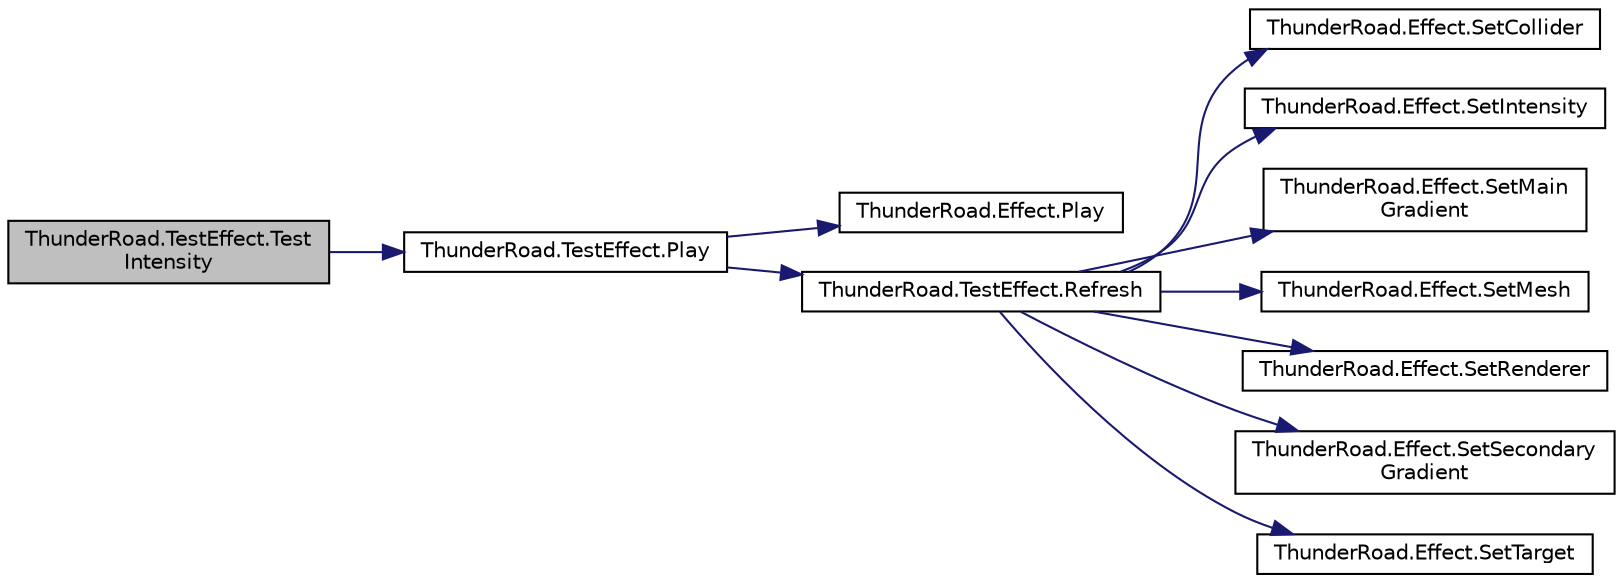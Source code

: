 digraph "ThunderRoad.TestEffect.TestIntensity"
{
 // LATEX_PDF_SIZE
  edge [fontname="Helvetica",fontsize="10",labelfontname="Helvetica",labelfontsize="10"];
  node [fontname="Helvetica",fontsize="10",shape=record];
  rankdir="LR";
  Node1 [label="ThunderRoad.TestEffect.Test\lIntensity",height=0.2,width=0.4,color="black", fillcolor="grey75", style="filled", fontcolor="black",tooltip="Tests the intensity."];
  Node1 -> Node2 [color="midnightblue",fontsize="10",style="solid",fontname="Helvetica"];
  Node2 [label="ThunderRoad.TestEffect.Play",height=0.2,width=0.4,color="black", fillcolor="white", style="filled",URL="$class_thunder_road_1_1_test_effect.html#ad44f66033c73112109814f385c7e94ee",tooltip="Plays this instance."];
  Node2 -> Node3 [color="midnightblue",fontsize="10",style="solid",fontname="Helvetica"];
  Node3 [label="ThunderRoad.Effect.Play",height=0.2,width=0.4,color="black", fillcolor="white", style="filled",URL="$class_thunder_road_1_1_effect.html#aa6f9d974e1983321b0da229a53a1d817",tooltip="Plays this instance."];
  Node2 -> Node4 [color="midnightblue",fontsize="10",style="solid",fontname="Helvetica"];
  Node4 [label="ThunderRoad.TestEffect.Refresh",height=0.2,width=0.4,color="black", fillcolor="white", style="filled",URL="$class_thunder_road_1_1_test_effect.html#a00b621677fd88f6929b965acb14d309a",tooltip="Refreshes this instance."];
  Node4 -> Node5 [color="midnightblue",fontsize="10",style="solid",fontname="Helvetica"];
  Node5 [label="ThunderRoad.Effect.SetCollider",height=0.2,width=0.4,color="black", fillcolor="white", style="filled",URL="$class_thunder_road_1_1_effect.html#a89d2f388aa951a3eda1607b3b40834d4",tooltip="Sets the collider."];
  Node4 -> Node6 [color="midnightblue",fontsize="10",style="solid",fontname="Helvetica"];
  Node6 [label="ThunderRoad.Effect.SetIntensity",height=0.2,width=0.4,color="black", fillcolor="white", style="filled",URL="$class_thunder_road_1_1_effect.html#a3881f1417a2ddfaa40c7bcc01b15a9cf",tooltip="Sets the intensity."];
  Node4 -> Node7 [color="midnightblue",fontsize="10",style="solid",fontname="Helvetica"];
  Node7 [label="ThunderRoad.Effect.SetMain\lGradient",height=0.2,width=0.4,color="black", fillcolor="white", style="filled",URL="$class_thunder_road_1_1_effect.html#a488fe78cdf533ed48b6ef1ac2e3614db",tooltip="Sets the main gradient."];
  Node4 -> Node8 [color="midnightblue",fontsize="10",style="solid",fontname="Helvetica"];
  Node8 [label="ThunderRoad.Effect.SetMesh",height=0.2,width=0.4,color="black", fillcolor="white", style="filled",URL="$class_thunder_road_1_1_effect.html#aae5df81113dbab1d737d17b0bcaa049a",tooltip="Sets the mesh."];
  Node4 -> Node9 [color="midnightblue",fontsize="10",style="solid",fontname="Helvetica"];
  Node9 [label="ThunderRoad.Effect.SetRenderer",height=0.2,width=0.4,color="black", fillcolor="white", style="filled",URL="$class_thunder_road_1_1_effect.html#aa42e15ecf82944b58dbd62c9ed4b4827",tooltip="Sets the renderer."];
  Node4 -> Node10 [color="midnightblue",fontsize="10",style="solid",fontname="Helvetica"];
  Node10 [label="ThunderRoad.Effect.SetSecondary\lGradient",height=0.2,width=0.4,color="black", fillcolor="white", style="filled",URL="$class_thunder_road_1_1_effect.html#a6a7a281639a6bee7633b24a0cc050746",tooltip="Sets the secondary gradient."];
  Node4 -> Node11 [color="midnightblue",fontsize="10",style="solid",fontname="Helvetica"];
  Node11 [label="ThunderRoad.Effect.SetTarget",height=0.2,width=0.4,color="black", fillcolor="white", style="filled",URL="$class_thunder_road_1_1_effect.html#a071efc2de9280fc63eea79e318a4a778",tooltip="Sets the target."];
}
